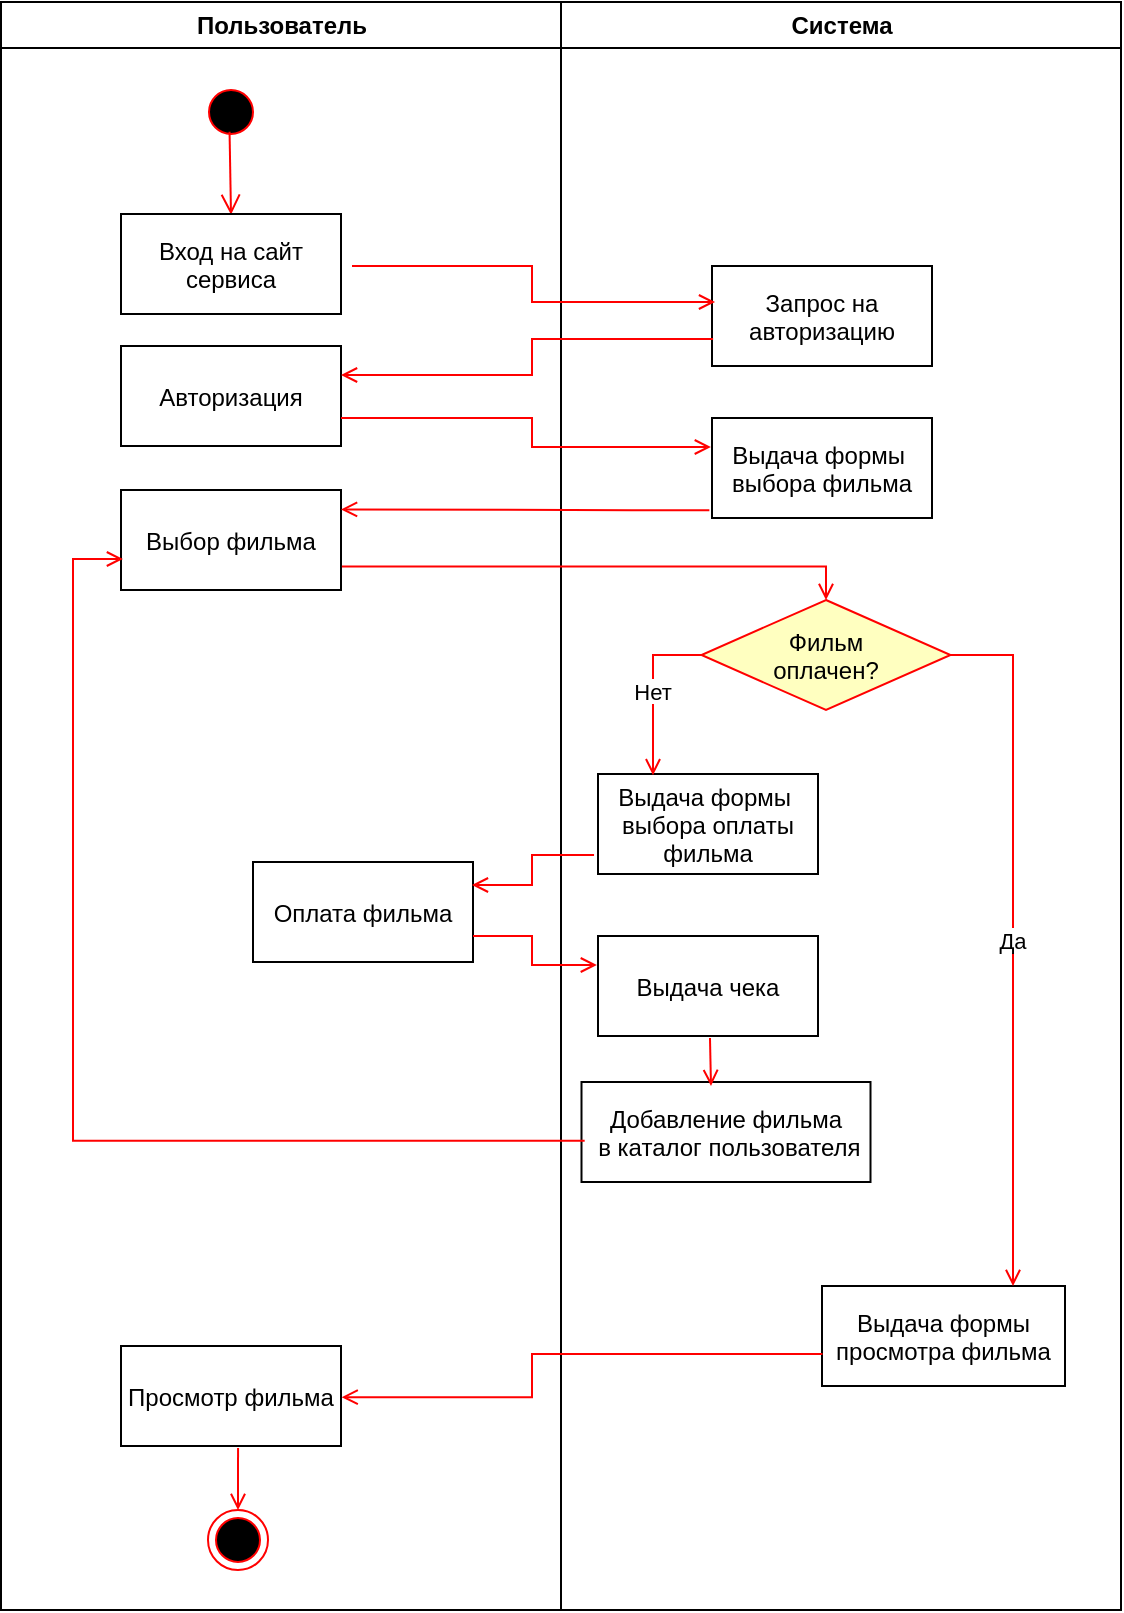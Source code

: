 <mxfile version="17.1.3" type="device"><diagram name="Page-1" id="e7e014a7-5840-1c2e-5031-d8a46d1fe8dd"><mxGraphModel dx="1220" dy="1136" grid="1" gridSize="10" guides="1" tooltips="1" connect="1" arrows="1" fold="1" page="1" pageScale="1" pageWidth="1169" pageHeight="826" background="none" math="0" shadow="0"><root><mxCell id="0"/><mxCell id="1" parent="0"/><mxCell id="2" value="Пользователь" style="swimlane;whiteSpace=wrap" parent="1" vertex="1"><mxGeometry x="164.5" y="16" width="280" height="804" as="geometry"/></mxCell><mxCell id="5" value="" style="ellipse;shape=startState;fillColor=#000000;strokeColor=#ff0000;" parent="2" vertex="1"><mxGeometry x="100" y="40" width="30" height="30" as="geometry"/></mxCell><mxCell id="6" value="" style="edgeStyle=elbowEdgeStyle;elbow=horizontal;verticalAlign=bottom;endArrow=open;endSize=8;strokeColor=#FF0000;endFill=1;rounded=0;entryX=0.498;entryY=0.008;entryDx=0;entryDy=0;entryPerimeter=0;exitX=0.476;exitY=0.83;exitDx=0;exitDy=0;exitPerimeter=0;" parent="2" source="5" target="xczK3r2Kma8bhJ7qnfis-70" edge="1"><mxGeometry x="100" y="40" as="geometry"><mxPoint x="105.5" y="92" as="targetPoint"/><mxPoint x="135.5" y="72" as="sourcePoint"/><Array as="points"><mxPoint x="115" y="92"/></Array></mxGeometry></mxCell><mxCell id="xczK3r2Kma8bhJ7qnfis-70" value="Вход на сайт &#10;сервиса" style="" parent="2" vertex="1"><mxGeometry x="60" y="106" width="110" height="50" as="geometry"/></mxCell><mxCell id="xczK3r2Kma8bhJ7qnfis-77" value="Выбор фильма" style="" parent="2" vertex="1"><mxGeometry x="60" y="244" width="110" height="50" as="geometry"/></mxCell><mxCell id="xczK3r2Kma8bhJ7qnfis-80" value="Оплата фильма" style="" parent="2" vertex="1"><mxGeometry x="126" y="430" width="110" height="50" as="geometry"/></mxCell><mxCell id="xczK3r2Kma8bhJ7qnfis-90" value="Авторизация" style="" parent="2" vertex="1"><mxGeometry x="60" y="172" width="110" height="50" as="geometry"/></mxCell><mxCell id="xczK3r2Kma8bhJ7qnfis-98" value="Просмотр фильма" style="" parent="2" vertex="1"><mxGeometry x="60" y="672" width="110" height="50" as="geometry"/></mxCell><mxCell id="xczK3r2Kma8bhJ7qnfis-100" value="" style="ellipse;html=1;shape=endState;fillColor=#000000;strokeColor=#ff0000;" parent="2" vertex="1"><mxGeometry x="103.5" y="754" width="30" height="30" as="geometry"/></mxCell><mxCell id="GS9gpX9qkx7zQzuojSbM-6" value="" style="edgeStyle=elbowEdgeStyle;elbow=horizontal;strokeColor=#FF0000;endArrow=open;endFill=1;rounded=0;exitX=0.532;exitY=1.02;exitDx=0;exitDy=0;exitPerimeter=0;entryX=0.5;entryY=0;entryDx=0;entryDy=0;" edge="1" parent="2" source="xczK3r2Kma8bhJ7qnfis-98" target="xczK3r2Kma8bhJ7qnfis-100"><mxGeometry width="100" height="100" relative="1" as="geometry"><mxPoint x="216.57" y="752" as="sourcePoint"/><mxPoint x="155.5" y="767" as="targetPoint"/><Array as="points"/></mxGeometry></mxCell><mxCell id="3" value="Система" style="swimlane;whiteSpace=wrap" parent="1" vertex="1"><mxGeometry x="444.5" y="16" width="280" height="804" as="geometry"/></mxCell><mxCell id="xczK3r2Kma8bhJ7qnfis-72" value="Запрос на &#10;авторизацию" style="" parent="3" vertex="1"><mxGeometry x="75.5" y="132" width="110" height="50" as="geometry"/></mxCell><mxCell id="xczK3r2Kma8bhJ7qnfis-76" value="Выдача формы &#10;выбора фильма" style="" parent="3" vertex="1"><mxGeometry x="75.5" y="208" width="110" height="50" as="geometry"/></mxCell><mxCell id="xczK3r2Kma8bhJ7qnfis-78" value="Выдача формы &#10;выбора оплаты&#10;фильма" style="" parent="3" vertex="1"><mxGeometry x="18.5" y="386" width="110" height="50" as="geometry"/></mxCell><mxCell id="xczK3r2Kma8bhJ7qnfis-81" value="Выдача чека" style="" parent="3" vertex="1"><mxGeometry x="18.5" y="467" width="110" height="50" as="geometry"/></mxCell><mxCell id="xczK3r2Kma8bhJ7qnfis-82" value="Добавление фильма&#10; в каталог пользователя" style="" parent="3" vertex="1"><mxGeometry x="10.25" y="540" width="144.5" height="50" as="geometry"/></mxCell><mxCell id="xczK3r2Kma8bhJ7qnfis-86" value="" style="edgeStyle=elbowEdgeStyle;elbow=horizontal;strokeColor=#FF0000;endArrow=open;endFill=1;rounded=0;exitX=0.509;exitY=1.02;exitDx=0;exitDy=0;exitPerimeter=0;" parent="3" source="xczK3r2Kma8bhJ7qnfis-81" edge="1"><mxGeometry width="100" height="100" relative="1" as="geometry"><mxPoint x="74.34" y="426.45" as="sourcePoint"/><mxPoint x="75.5" y="542" as="targetPoint"/><Array as="points"><mxPoint x="75" y="538"/><mxPoint x="70" y="528"/><mxPoint x="74.5" y="446.05"/></Array></mxGeometry></mxCell><mxCell id="xczK3r2Kma8bhJ7qnfis-93" value="Фильм &#10;оплачен?" style="rhombus;fillColor=#ffffc0;strokeColor=#ff0000;" parent="3" vertex="1"><mxGeometry x="70.25" y="299" width="124.5" height="55" as="geometry"/></mxCell><mxCell id="xczK3r2Kma8bhJ7qnfis-95" value="Нет" style="edgeStyle=elbowEdgeStyle;elbow=horizontal;strokeColor=#FF0000;endArrow=open;endFill=1;rounded=0;exitX=0;exitY=0.5;exitDx=0;exitDy=0;entryX=0.25;entryY=0.013;entryDx=0;entryDy=0;entryPerimeter=0;" parent="3" source="xczK3r2Kma8bhJ7qnfis-93" target="xczK3r2Kma8bhJ7qnfis-78" edge="1"><mxGeometry width="100" height="100" relative="1" as="geometry"><mxPoint x="63.32" y="322" as="sourcePoint"/><mxPoint x="25.5" y="362" as="targetPoint"/><Array as="points"><mxPoint x="46" y="362"/></Array></mxGeometry></mxCell><mxCell id="xczK3r2Kma8bhJ7qnfis-96" value="Выдача формы &#10;просмотра фильма" style="" parent="3" vertex="1"><mxGeometry x="130.5" y="642" width="121.5" height="50" as="geometry"/></mxCell><mxCell id="xczK3r2Kma8bhJ7qnfis-97" value="Да" style="edgeStyle=elbowEdgeStyle;elbow=horizontal;strokeColor=#FF0000;endArrow=open;endFill=1;rounded=0;exitX=1;exitY=0.5;exitDx=0;exitDy=0;" parent="3" source="xczK3r2Kma8bhJ7qnfis-93" edge="1"><mxGeometry width="100" height="100" relative="1" as="geometry"><mxPoint x="239.75" y="375.85" as="sourcePoint"/><mxPoint x="225.5" y="642" as="targetPoint"/><Array as="points"><mxPoint x="226" y="482"/></Array></mxGeometry></mxCell><mxCell id="xczK3r2Kma8bhJ7qnfis-49" value="" style="edgeStyle=elbowEdgeStyle;elbow=horizontal;strokeColor=#FF0000;endArrow=open;endFill=1;rounded=0;entryX=0.014;entryY=0.36;entryDx=0;entryDy=0;entryPerimeter=0;" parent="1" target="xczK3r2Kma8bhJ7qnfis-72" edge="1"><mxGeometry width="100" height="100" relative="1" as="geometry"><mxPoint x="340" y="148" as="sourcePoint"/><mxPoint x="1180" y="228" as="targetPoint"/><Array as="points"><mxPoint x="430" y="168"/><mxPoint x="950" y="288"/></Array></mxGeometry></mxCell><mxCell id="xczK3r2Kma8bhJ7qnfis-85" value="" style="edgeStyle=elbowEdgeStyle;elbow=horizontal;strokeColor=#FF0000;endArrow=open;endFill=1;rounded=0;entryX=1;entryY=0.194;entryDx=0;entryDy=0;entryPerimeter=0;exitX=-0.012;exitY=0.922;exitDx=0;exitDy=0;exitPerimeter=0;" parent="1" source="xczK3r2Kma8bhJ7qnfis-76" target="xczK3r2Kma8bhJ7qnfis-77" edge="1"><mxGeometry width="100" height="100" relative="1" as="geometry"><mxPoint x="590" y="284" as="sourcePoint"/><mxPoint x="574.84" y="298.7" as="targetPoint"/><Array as="points"><mxPoint x="480" y="274"/><mxPoint x="574.5" y="294"/></Array></mxGeometry></mxCell><mxCell id="xczK3r2Kma8bhJ7qnfis-88" value="" style="edgeStyle=elbowEdgeStyle;elbow=horizontal;strokeColor=#FF0000;endArrow=open;endFill=1;rounded=0;exitX=-0.018;exitY=0.81;exitDx=0;exitDy=0;exitPerimeter=0;entryX=0.995;entryY=0.23;entryDx=0;entryDy=0;entryPerimeter=0;" parent="1" source="xczK3r2Kma8bhJ7qnfis-78" target="xczK3r2Kma8bhJ7qnfis-80" edge="1"><mxGeometry width="100" height="100" relative="1" as="geometry"><mxPoint x="446.0" y="440.0" as="sourcePoint"/><mxPoint x="326" y="454" as="targetPoint"/><Array as="points"><mxPoint x="430" y="448"/></Array></mxGeometry></mxCell><mxCell id="xczK3r2Kma8bhJ7qnfis-89" value="" style="edgeStyle=elbowEdgeStyle;elbow=horizontal;strokeColor=#FF0000;endArrow=open;endFill=1;rounded=0;exitX=1;exitY=0.74;exitDx=0;exitDy=0;exitPerimeter=0;entryX=-0.005;entryY=0.29;entryDx=0;entryDy=0;entryPerimeter=0;" parent="1" source="xczK3r2Kma8bhJ7qnfis-80" target="xczK3r2Kma8bhJ7qnfis-81" edge="1"><mxGeometry width="100" height="100" relative="1" as="geometry"><mxPoint x="366.0" y="495" as="sourcePoint"/><mxPoint x="506" y="494" as="targetPoint"/><Array as="points"><mxPoint x="430" y="488"/></Array></mxGeometry></mxCell><mxCell id="xczK3r2Kma8bhJ7qnfis-83" value="" style="edgeStyle=elbowEdgeStyle;elbow=horizontal;strokeColor=#FF0000;endArrow=open;endFill=1;rounded=0;entryX=1;entryY=0.29;entryDx=0;entryDy=0;entryPerimeter=0;exitX=0.005;exitY=0.73;exitDx=0;exitDy=0;exitPerimeter=0;" parent="1" source="xczK3r2Kma8bhJ7qnfis-72" target="xczK3r2Kma8bhJ7qnfis-90" edge="1"><mxGeometry width="100" height="100" relative="1" as="geometry"><mxPoint x="490" y="188" as="sourcePoint"/><mxPoint x="580" y="188" as="targetPoint"/><Array as="points"><mxPoint x="430" y="188"/><mxPoint x="430" y="198"/></Array></mxGeometry></mxCell><mxCell id="xczK3r2Kma8bhJ7qnfis-91" value="" style="edgeStyle=elbowEdgeStyle;elbow=horizontal;strokeColor=#FF0000;endArrow=open;endFill=1;rounded=0;entryX=-0.005;entryY=0.29;entryDx=0;entryDy=0;entryPerimeter=0;exitX=1;exitY=0.72;exitDx=0;exitDy=0;exitPerimeter=0;" parent="1" source="xczK3r2Kma8bhJ7qnfis-90" target="xczK3r2Kma8bhJ7qnfis-76" edge="1"><mxGeometry width="100" height="100" relative="1" as="geometry"><mxPoint x="530.55" y="194.5" as="sourcePoint"/><mxPoint x="344.5" y="212.5" as="targetPoint"/><Array as="points"><mxPoint x="430" y="228"/><mxPoint x="440" y="208"/></Array></mxGeometry></mxCell><mxCell id="xczK3r2Kma8bhJ7qnfis-94" value="" style="edgeStyle=elbowEdgeStyle;elbow=horizontal;strokeColor=#FF0000;endArrow=open;endFill=1;rounded=0;entryX=0.5;entryY=0;entryDx=0;entryDy=0;exitX=1.004;exitY=0.765;exitDx=0;exitDy=0;exitPerimeter=0;" parent="1" source="xczK3r2Kma8bhJ7qnfis-77" target="xczK3r2Kma8bhJ7qnfis-93" edge="1"><mxGeometry width="100" height="100" relative="1" as="geometry"><mxPoint x="680" y="518" as="sourcePoint"/><mxPoint x="544.156" y="611.4" as="targetPoint"/><Array as="points"><mxPoint x="577" y="308"/><mxPoint x="538.5" y="602"/><mxPoint x="543" y="520.05"/></Array></mxGeometry></mxCell><mxCell id="xczK3r2Kma8bhJ7qnfis-99" value="" style="edgeStyle=elbowEdgeStyle;elbow=horizontal;strokeColor=#FF0000;endArrow=open;endFill=1;rounded=0;entryX=1.003;entryY=0.512;entryDx=0;entryDy=0;entryPerimeter=0;exitX=0.002;exitY=0.68;exitDx=0;exitDy=0;exitPerimeter=0;" parent="1" source="xczK3r2Kma8bhJ7qnfis-96" target="xczK3r2Kma8bhJ7qnfis-98" edge="1"><mxGeometry width="100" height="100" relative="1" as="geometry"><mxPoint x="570" y="688" as="sourcePoint"/><mxPoint x="530.156" y="563.4" as="targetPoint"/><Array as="points"><mxPoint x="430" y="708"/><mxPoint x="470" y="708"/><mxPoint x="524.5" y="554"/><mxPoint x="529" y="472.05"/></Array></mxGeometry></mxCell><mxCell id="GS9gpX9qkx7zQzuojSbM-7" value="" style="edgeStyle=elbowEdgeStyle;elbow=horizontal;strokeColor=#FF0000;endArrow=open;endFill=1;rounded=0;entryX=0.009;entryY=0.69;entryDx=0;entryDy=0;entryPerimeter=0;exitX=0.011;exitY=0.587;exitDx=0;exitDy=0;exitPerimeter=0;" edge="1" parent="1" source="xczK3r2Kma8bhJ7qnfis-82" target="xczK3r2Kma8bhJ7qnfis-77"><mxGeometry width="100" height="100" relative="1" as="geometry"><mxPoint x="450" y="588" as="sourcePoint"/><mxPoint x="240" y="398" as="targetPoint"/><Array as="points"><mxPoint x="200.5" y="438"/><mxPoint x="480" y="602.3"/></Array></mxGeometry></mxCell></root></mxGraphModel></diagram></mxfile>